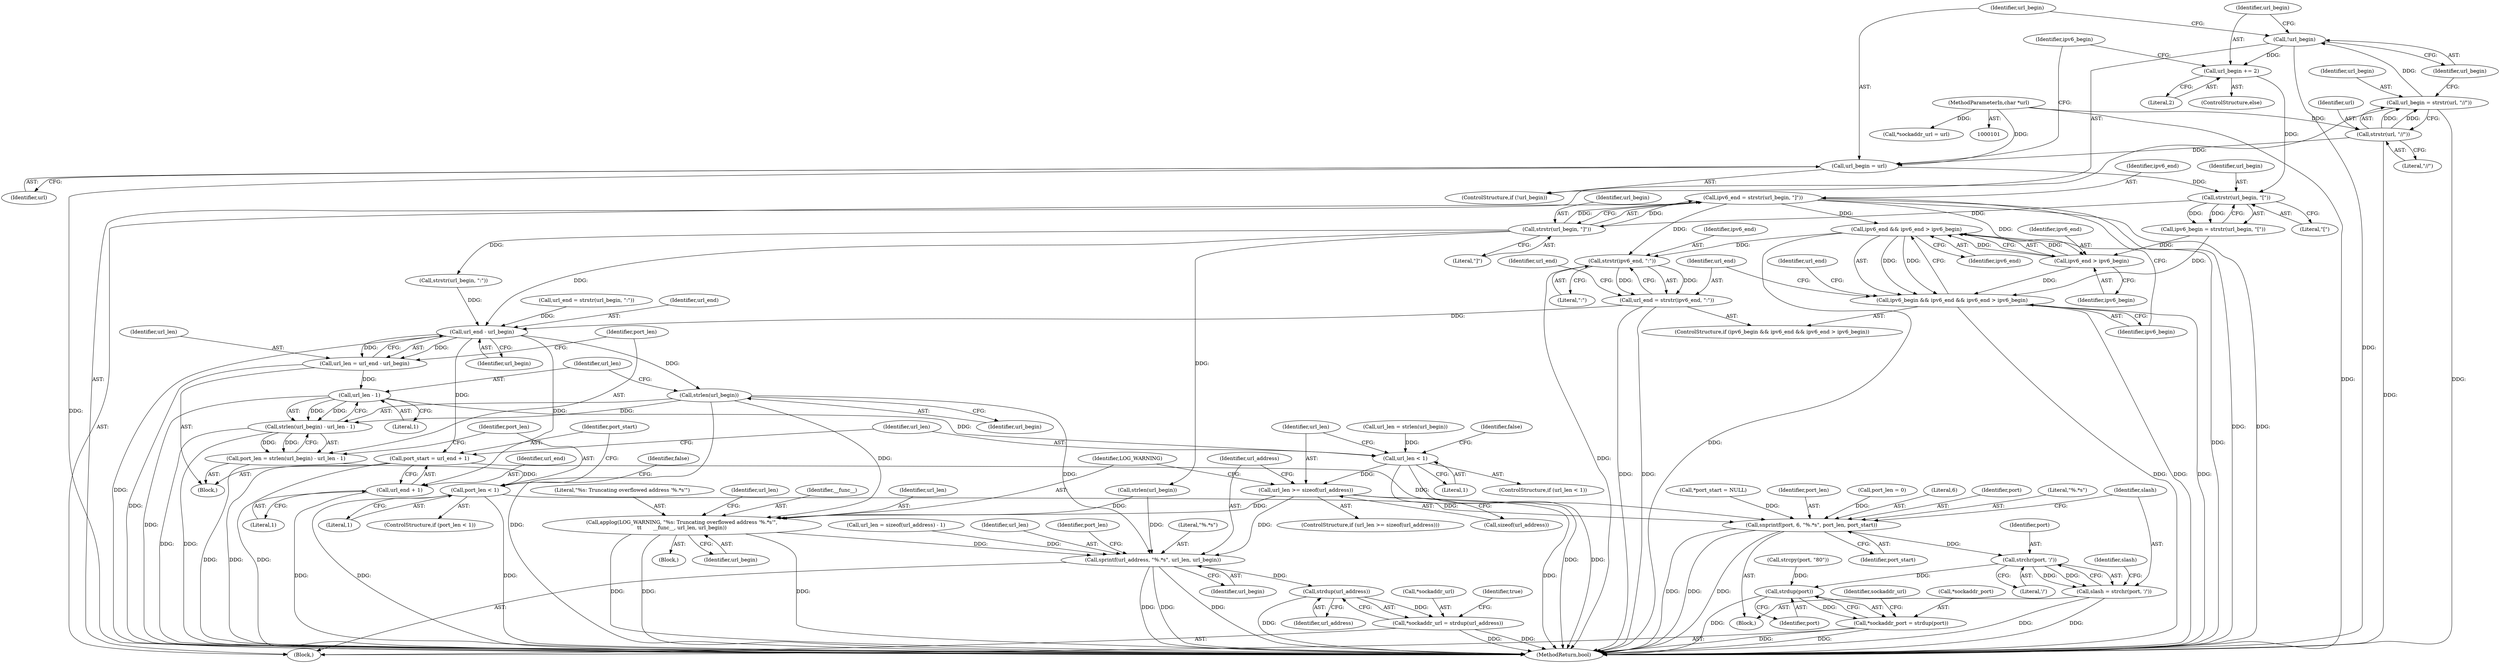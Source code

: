 digraph "0_sgminer_b65574bef233474e915fdf18614aa211e31cc6c2@API" {
"1000145" [label="(Call,ipv6_end = strstr(url_begin, \"]\"))"];
"1000147" [label="(Call,strstr(url_begin, \"]\"))"];
"1000142" [label="(Call,strstr(url_begin, \"[\"))"];
"1000133" [label="(Call,url_begin = url)"];
"1000127" [label="(Call,strstr(url, \"//\"))"];
"1000102" [label="(MethodParameterIn,char *url)"];
"1000137" [label="(Call,url_begin += 2)"];
"1000131" [label="(Call,!url_begin)"];
"1000125" [label="(Call,url_begin = strstr(url, \"//\"))"];
"1000153" [label="(Call,ipv6_end && ipv6_end > ipv6_begin)"];
"1000151" [label="(Call,ipv6_begin && ipv6_end && ipv6_end > ipv6_begin)"];
"1000160" [label="(Call,strstr(ipv6_end, \":\"))"];
"1000158" [label="(Call,url_end = strstr(ipv6_end, \":\"))"];
"1000174" [label="(Call,url_end - url_begin)"];
"1000172" [label="(Call,url_len = url_end - url_begin)"];
"1000182" [label="(Call,url_len - 1)"];
"1000179" [label="(Call,strlen(url_begin) - url_len - 1)"];
"1000177" [label="(Call,port_len = strlen(url_begin) - url_len - 1)"];
"1000186" [label="(Call,port_len < 1)"];
"1000234" [label="(Call,snprintf(port, 6, \"%.*s\", port_len, port_start))"];
"1000242" [label="(Call,strchr(port, '/'))"];
"1000240" [label="(Call,slash = strchr(port, '/'))"];
"1000258" [label="(Call,strdup(port))"];
"1000255" [label="(Call,*sockaddr_port = strdup(port))"];
"1000202" [label="(Call,url_len < 1)"];
"1000208" [label="(Call,url_len >= sizeof(url_address))"];
"1000213" [label="(Call,applog(LOG_WARNING, \"%s: Truncating overflowed address '%.*s'\",\n\t\t       __func__, url_len, url_begin))"];
"1000225" [label="(Call,sprintf(url_address, \"%.*s\", url_len, url_begin))"];
"1000263" [label="(Call,strdup(url_address))"];
"1000260" [label="(Call,*sockaddr_url = strdup(url_address))"];
"1000180" [label="(Call,strlen(url_begin))"];
"1000191" [label="(Call,port_start = url_end + 1)"];
"1000193" [label="(Call,url_end + 1)"];
"1000155" [label="(Call,ipv6_end > ipv6_begin)"];
"1000135" [label="(Identifier,url)"];
"1000219" [label="(Call,url_len = sizeof(url_address) - 1)"];
"1000263" [label="(Call,strdup(url_address))"];
"1000150" [label="(ControlStructure,if (ipv6_begin && ipv6_end && ipv6_end > ipv6_begin))"];
"1000156" [label="(Identifier,ipv6_end)"];
"1000191" [label="(Call,port_start = url_end + 1)"];
"1000161" [label="(Identifier,ipv6_end)"];
"1000213" [label="(Call,applog(LOG_WARNING, \"%s: Truncating overflowed address '%.*s'\",\n\t\t       __func__, url_len, url_begin))"];
"1000176" [label="(Identifier,url_begin)"];
"1000199" [label="(Call,strlen(url_begin))"];
"1000232" [label="(Block,)"];
"1000266" [label="(Identifier,true)"];
"1000179" [label="(Call,strlen(url_begin) - url_len - 1)"];
"1000192" [label="(Identifier,port_start)"];
"1000125" [label="(Call,url_begin = strstr(url, \"//\"))"];
"1000229" [label="(Identifier,url_begin)"];
"1000165" [label="(Identifier,url_end)"];
"1000143" [label="(Identifier,url_begin)"];
"1000154" [label="(Identifier,ipv6_end)"];
"1000134" [label="(Identifier,url_begin)"];
"1000239" [label="(Identifier,port_start)"];
"1000172" [label="(Call,url_len = url_end - url_begin)"];
"1000186" [label="(Call,port_len < 1)"];
"1000147" [label="(Call,strstr(url_begin, \"]\"))"];
"1000183" [label="(Identifier,url_len)"];
"1000212" [label="(Block,)"];
"1000228" [label="(Identifier,url_len)"];
"1000118" [label="(Call,port_len = 0)"];
"1000185" [label="(ControlStructure,if (port_len < 1))"];
"1000166" [label="(Call,strstr(url_begin, \":\"))"];
"1000261" [label="(Call,*sockaddr_url)"];
"1000243" [label="(Identifier,port)"];
"1000142" [label="(Call,strstr(url_begin, \"[\"))"];
"1000127" [label="(Call,strstr(url, \"//\"))"];
"1000132" [label="(Identifier,url_begin)"];
"1000177" [label="(Call,port_len = strlen(url_begin) - url_len - 1)"];
"1000148" [label="(Identifier,url_begin)"];
"1000203" [label="(Identifier,url_len)"];
"1000170" [label="(Identifier,url_end)"];
"1000236" [label="(Literal,6)"];
"1000140" [label="(Call,ipv6_begin = strstr(url_begin, \"[\"))"];
"1000131" [label="(Call,!url_begin)"];
"1000174" [label="(Call,url_end - url_begin)"];
"1000149" [label="(Literal,\"]\")"];
"1000260" [label="(Call,*sockaddr_url = strdup(url_address))"];
"1000164" [label="(Call,url_end = strstr(url_begin, \":\"))"];
"1000184" [label="(Literal,1)"];
"1000190" [label="(Identifier,false)"];
"1000182" [label="(Call,url_len - 1)"];
"1000141" [label="(Identifier,ipv6_begin)"];
"1000151" [label="(Call,ipv6_begin && ipv6_end && ipv6_end > ipv6_begin)"];
"1000126" [label="(Identifier,url_begin)"];
"1000259" [label="(Identifier,port)"];
"1000139" [label="(Literal,2)"];
"1000244" [label="(Literal,'/')"];
"1000235" [label="(Identifier,port)"];
"1000207" [label="(ControlStructure,if (url_len >= sizeof(url_address)))"];
"1000237" [label="(Literal,\"%.*s\")"];
"1000267" [label="(MethodReturn,bool)"];
"1000231" [label="(Identifier,port_len)"];
"1000160" [label="(Call,strstr(ipv6_end, \":\"))"];
"1000240" [label="(Call,slash = strchr(port, '/'))"];
"1000217" [label="(Identifier,url_len)"];
"1000157" [label="(Identifier,ipv6_begin)"];
"1000138" [label="(Identifier,url_begin)"];
"1000129" [label="(Literal,\"//\")"];
"1000128" [label="(Identifier,url)"];
"1000158" [label="(Call,url_end = strstr(ipv6_end, \":\"))"];
"1000111" [label="(Call,*port_start = NULL)"];
"1000225" [label="(Call,sprintf(url_address, \"%.*s\", url_len, url_begin))"];
"1000187" [label="(Identifier,port_len)"];
"1000215" [label="(Literal,\"%s: Truncating overflowed address '%.*s'\")"];
"1000201" [label="(ControlStructure,if (url_len < 1))"];
"1000130" [label="(ControlStructure,if (!url_begin))"];
"1000136" [label="(ControlStructure,else)"];
"1000256" [label="(Call,*sockaddr_port)"];
"1000209" [label="(Identifier,url_len)"];
"1000188" [label="(Literal,1)"];
"1000181" [label="(Identifier,url_begin)"];
"1000264" [label="(Identifier,url_address)"];
"1000159" [label="(Identifier,url_end)"];
"1000206" [label="(Identifier,false)"];
"1000121" [label="(Call,*sockaddr_url = url)"];
"1000195" [label="(Literal,1)"];
"1000220" [label="(Identifier,url_len)"];
"1000153" [label="(Call,ipv6_end && ipv6_end > ipv6_begin)"];
"1000218" [label="(Identifier,url_begin)"];
"1000180" [label="(Call,strlen(url_begin))"];
"1000144" [label="(Literal,\"[\")"];
"1000137" [label="(Call,url_begin += 2)"];
"1000234" [label="(Call,snprintf(port, 6, \"%.*s\", port_len, port_start))"];
"1000202" [label="(Call,url_len < 1)"];
"1000246" [label="(Identifier,slash)"];
"1000197" [label="(Call,url_len = strlen(url_begin))"];
"1000146" [label="(Identifier,ipv6_end)"];
"1000175" [label="(Identifier,url_end)"];
"1000162" [label="(Literal,\":\")"];
"1000155" [label="(Call,ipv6_end > ipv6_begin)"];
"1000194" [label="(Identifier,url_end)"];
"1000204" [label="(Literal,1)"];
"1000214" [label="(Identifier,LOG_WARNING)"];
"1000216" [label="(Identifier,__func__)"];
"1000242" [label="(Call,strchr(port, '/'))"];
"1000262" [label="(Identifier,sockaddr_url)"];
"1000210" [label="(Call,sizeof(url_address))"];
"1000258" [label="(Call,strdup(port))"];
"1000133" [label="(Call,url_begin = url)"];
"1000102" [label="(MethodParameterIn,char *url)"];
"1000178" [label="(Identifier,port_len)"];
"1000173" [label="(Identifier,url_len)"];
"1000241" [label="(Identifier,slash)"];
"1000208" [label="(Call,url_len >= sizeof(url_address))"];
"1000238" [label="(Identifier,port_len)"];
"1000227" [label="(Literal,\"%.*s\")"];
"1000145" [label="(Call,ipv6_end = strstr(url_begin, \"]\"))"];
"1000105" [label="(Block,)"];
"1000193" [label="(Call,url_end + 1)"];
"1000152" [label="(Identifier,ipv6_begin)"];
"1000252" [label="(Call,strcpy(port, \"80\"))"];
"1000226" [label="(Identifier,url_address)"];
"1000171" [label="(Block,)"];
"1000255" [label="(Call,*sockaddr_port = strdup(port))"];
"1000145" -> "1000105"  [label="AST: "];
"1000145" -> "1000147"  [label="CFG: "];
"1000146" -> "1000145"  [label="AST: "];
"1000147" -> "1000145"  [label="AST: "];
"1000152" -> "1000145"  [label="CFG: "];
"1000145" -> "1000267"  [label="DDG: "];
"1000145" -> "1000267"  [label="DDG: "];
"1000147" -> "1000145"  [label="DDG: "];
"1000147" -> "1000145"  [label="DDG: "];
"1000145" -> "1000153"  [label="DDG: "];
"1000145" -> "1000155"  [label="DDG: "];
"1000145" -> "1000160"  [label="DDG: "];
"1000147" -> "1000149"  [label="CFG: "];
"1000148" -> "1000147"  [label="AST: "];
"1000149" -> "1000147"  [label="AST: "];
"1000142" -> "1000147"  [label="DDG: "];
"1000147" -> "1000166"  [label="DDG: "];
"1000147" -> "1000174"  [label="DDG: "];
"1000147" -> "1000199"  [label="DDG: "];
"1000142" -> "1000140"  [label="AST: "];
"1000142" -> "1000144"  [label="CFG: "];
"1000143" -> "1000142"  [label="AST: "];
"1000144" -> "1000142"  [label="AST: "];
"1000140" -> "1000142"  [label="CFG: "];
"1000142" -> "1000140"  [label="DDG: "];
"1000142" -> "1000140"  [label="DDG: "];
"1000133" -> "1000142"  [label="DDG: "];
"1000137" -> "1000142"  [label="DDG: "];
"1000133" -> "1000130"  [label="AST: "];
"1000133" -> "1000135"  [label="CFG: "];
"1000134" -> "1000133"  [label="AST: "];
"1000135" -> "1000133"  [label="AST: "];
"1000141" -> "1000133"  [label="CFG: "];
"1000133" -> "1000267"  [label="DDG: "];
"1000127" -> "1000133"  [label="DDG: "];
"1000102" -> "1000133"  [label="DDG: "];
"1000127" -> "1000125"  [label="AST: "];
"1000127" -> "1000129"  [label="CFG: "];
"1000128" -> "1000127"  [label="AST: "];
"1000129" -> "1000127"  [label="AST: "];
"1000125" -> "1000127"  [label="CFG: "];
"1000127" -> "1000267"  [label="DDG: "];
"1000127" -> "1000125"  [label="DDG: "];
"1000127" -> "1000125"  [label="DDG: "];
"1000102" -> "1000127"  [label="DDG: "];
"1000102" -> "1000101"  [label="AST: "];
"1000102" -> "1000267"  [label="DDG: "];
"1000102" -> "1000121"  [label="DDG: "];
"1000137" -> "1000136"  [label="AST: "];
"1000137" -> "1000139"  [label="CFG: "];
"1000138" -> "1000137"  [label="AST: "];
"1000139" -> "1000137"  [label="AST: "];
"1000141" -> "1000137"  [label="CFG: "];
"1000131" -> "1000137"  [label="DDG: "];
"1000131" -> "1000130"  [label="AST: "];
"1000131" -> "1000132"  [label="CFG: "];
"1000132" -> "1000131"  [label="AST: "];
"1000134" -> "1000131"  [label="CFG: "];
"1000138" -> "1000131"  [label="CFG: "];
"1000131" -> "1000267"  [label="DDG: "];
"1000125" -> "1000131"  [label="DDG: "];
"1000125" -> "1000105"  [label="AST: "];
"1000126" -> "1000125"  [label="AST: "];
"1000132" -> "1000125"  [label="CFG: "];
"1000125" -> "1000267"  [label="DDG: "];
"1000153" -> "1000151"  [label="AST: "];
"1000153" -> "1000154"  [label="CFG: "];
"1000153" -> "1000155"  [label="CFG: "];
"1000154" -> "1000153"  [label="AST: "];
"1000155" -> "1000153"  [label="AST: "];
"1000151" -> "1000153"  [label="CFG: "];
"1000153" -> "1000267"  [label="DDG: "];
"1000153" -> "1000267"  [label="DDG: "];
"1000153" -> "1000151"  [label="DDG: "];
"1000153" -> "1000151"  [label="DDG: "];
"1000155" -> "1000153"  [label="DDG: "];
"1000155" -> "1000153"  [label="DDG: "];
"1000153" -> "1000160"  [label="DDG: "];
"1000151" -> "1000150"  [label="AST: "];
"1000151" -> "1000152"  [label="CFG: "];
"1000152" -> "1000151"  [label="AST: "];
"1000159" -> "1000151"  [label="CFG: "];
"1000165" -> "1000151"  [label="CFG: "];
"1000151" -> "1000267"  [label="DDG: "];
"1000151" -> "1000267"  [label="DDG: "];
"1000151" -> "1000267"  [label="DDG: "];
"1000155" -> "1000151"  [label="DDG: "];
"1000140" -> "1000151"  [label="DDG: "];
"1000160" -> "1000158"  [label="AST: "];
"1000160" -> "1000162"  [label="CFG: "];
"1000161" -> "1000160"  [label="AST: "];
"1000162" -> "1000160"  [label="AST: "];
"1000158" -> "1000160"  [label="CFG: "];
"1000160" -> "1000267"  [label="DDG: "];
"1000160" -> "1000158"  [label="DDG: "];
"1000160" -> "1000158"  [label="DDG: "];
"1000158" -> "1000150"  [label="AST: "];
"1000159" -> "1000158"  [label="AST: "];
"1000170" -> "1000158"  [label="CFG: "];
"1000158" -> "1000267"  [label="DDG: "];
"1000158" -> "1000267"  [label="DDG: "];
"1000158" -> "1000174"  [label="DDG: "];
"1000174" -> "1000172"  [label="AST: "];
"1000174" -> "1000176"  [label="CFG: "];
"1000175" -> "1000174"  [label="AST: "];
"1000176" -> "1000174"  [label="AST: "];
"1000172" -> "1000174"  [label="CFG: "];
"1000174" -> "1000267"  [label="DDG: "];
"1000174" -> "1000172"  [label="DDG: "];
"1000174" -> "1000172"  [label="DDG: "];
"1000164" -> "1000174"  [label="DDG: "];
"1000166" -> "1000174"  [label="DDG: "];
"1000174" -> "1000180"  [label="DDG: "];
"1000174" -> "1000191"  [label="DDG: "];
"1000174" -> "1000193"  [label="DDG: "];
"1000172" -> "1000171"  [label="AST: "];
"1000173" -> "1000172"  [label="AST: "];
"1000178" -> "1000172"  [label="CFG: "];
"1000172" -> "1000267"  [label="DDG: "];
"1000172" -> "1000182"  [label="DDG: "];
"1000182" -> "1000179"  [label="AST: "];
"1000182" -> "1000184"  [label="CFG: "];
"1000183" -> "1000182"  [label="AST: "];
"1000184" -> "1000182"  [label="AST: "];
"1000179" -> "1000182"  [label="CFG: "];
"1000182" -> "1000267"  [label="DDG: "];
"1000182" -> "1000179"  [label="DDG: "];
"1000182" -> "1000179"  [label="DDG: "];
"1000182" -> "1000202"  [label="DDG: "];
"1000179" -> "1000177"  [label="AST: "];
"1000180" -> "1000179"  [label="AST: "];
"1000177" -> "1000179"  [label="CFG: "];
"1000179" -> "1000267"  [label="DDG: "];
"1000179" -> "1000267"  [label="DDG: "];
"1000179" -> "1000177"  [label="DDG: "];
"1000179" -> "1000177"  [label="DDG: "];
"1000180" -> "1000179"  [label="DDG: "];
"1000177" -> "1000171"  [label="AST: "];
"1000178" -> "1000177"  [label="AST: "];
"1000187" -> "1000177"  [label="CFG: "];
"1000177" -> "1000267"  [label="DDG: "];
"1000177" -> "1000186"  [label="DDG: "];
"1000186" -> "1000185"  [label="AST: "];
"1000186" -> "1000188"  [label="CFG: "];
"1000187" -> "1000186"  [label="AST: "];
"1000188" -> "1000186"  [label="AST: "];
"1000190" -> "1000186"  [label="CFG: "];
"1000192" -> "1000186"  [label="CFG: "];
"1000186" -> "1000267"  [label="DDG: "];
"1000186" -> "1000267"  [label="DDG: "];
"1000186" -> "1000234"  [label="DDG: "];
"1000234" -> "1000232"  [label="AST: "];
"1000234" -> "1000239"  [label="CFG: "];
"1000235" -> "1000234"  [label="AST: "];
"1000236" -> "1000234"  [label="AST: "];
"1000237" -> "1000234"  [label="AST: "];
"1000238" -> "1000234"  [label="AST: "];
"1000239" -> "1000234"  [label="AST: "];
"1000241" -> "1000234"  [label="CFG: "];
"1000234" -> "1000267"  [label="DDG: "];
"1000234" -> "1000267"  [label="DDG: "];
"1000234" -> "1000267"  [label="DDG: "];
"1000118" -> "1000234"  [label="DDG: "];
"1000111" -> "1000234"  [label="DDG: "];
"1000191" -> "1000234"  [label="DDG: "];
"1000234" -> "1000242"  [label="DDG: "];
"1000242" -> "1000240"  [label="AST: "];
"1000242" -> "1000244"  [label="CFG: "];
"1000243" -> "1000242"  [label="AST: "];
"1000244" -> "1000242"  [label="AST: "];
"1000240" -> "1000242"  [label="CFG: "];
"1000242" -> "1000240"  [label="DDG: "];
"1000242" -> "1000240"  [label="DDG: "];
"1000242" -> "1000258"  [label="DDG: "];
"1000240" -> "1000232"  [label="AST: "];
"1000241" -> "1000240"  [label="AST: "];
"1000246" -> "1000240"  [label="CFG: "];
"1000240" -> "1000267"  [label="DDG: "];
"1000240" -> "1000267"  [label="DDG: "];
"1000258" -> "1000255"  [label="AST: "];
"1000258" -> "1000259"  [label="CFG: "];
"1000259" -> "1000258"  [label="AST: "];
"1000255" -> "1000258"  [label="CFG: "];
"1000258" -> "1000267"  [label="DDG: "];
"1000258" -> "1000255"  [label="DDG: "];
"1000252" -> "1000258"  [label="DDG: "];
"1000255" -> "1000105"  [label="AST: "];
"1000256" -> "1000255"  [label="AST: "];
"1000262" -> "1000255"  [label="CFG: "];
"1000255" -> "1000267"  [label="DDG: "];
"1000255" -> "1000267"  [label="DDG: "];
"1000202" -> "1000201"  [label="AST: "];
"1000202" -> "1000204"  [label="CFG: "];
"1000203" -> "1000202"  [label="AST: "];
"1000204" -> "1000202"  [label="AST: "];
"1000206" -> "1000202"  [label="CFG: "];
"1000209" -> "1000202"  [label="CFG: "];
"1000202" -> "1000267"  [label="DDG: "];
"1000202" -> "1000267"  [label="DDG: "];
"1000197" -> "1000202"  [label="DDG: "];
"1000202" -> "1000208"  [label="DDG: "];
"1000208" -> "1000207"  [label="AST: "];
"1000208" -> "1000210"  [label="CFG: "];
"1000209" -> "1000208"  [label="AST: "];
"1000210" -> "1000208"  [label="AST: "];
"1000214" -> "1000208"  [label="CFG: "];
"1000226" -> "1000208"  [label="CFG: "];
"1000208" -> "1000267"  [label="DDG: "];
"1000208" -> "1000213"  [label="DDG: "];
"1000208" -> "1000225"  [label="DDG: "];
"1000213" -> "1000212"  [label="AST: "];
"1000213" -> "1000218"  [label="CFG: "];
"1000214" -> "1000213"  [label="AST: "];
"1000215" -> "1000213"  [label="AST: "];
"1000216" -> "1000213"  [label="AST: "];
"1000217" -> "1000213"  [label="AST: "];
"1000218" -> "1000213"  [label="AST: "];
"1000220" -> "1000213"  [label="CFG: "];
"1000213" -> "1000267"  [label="DDG: "];
"1000213" -> "1000267"  [label="DDG: "];
"1000213" -> "1000267"  [label="DDG: "];
"1000199" -> "1000213"  [label="DDG: "];
"1000180" -> "1000213"  [label="DDG: "];
"1000213" -> "1000225"  [label="DDG: "];
"1000225" -> "1000105"  [label="AST: "];
"1000225" -> "1000229"  [label="CFG: "];
"1000226" -> "1000225"  [label="AST: "];
"1000227" -> "1000225"  [label="AST: "];
"1000228" -> "1000225"  [label="AST: "];
"1000229" -> "1000225"  [label="AST: "];
"1000231" -> "1000225"  [label="CFG: "];
"1000225" -> "1000267"  [label="DDG: "];
"1000225" -> "1000267"  [label="DDG: "];
"1000225" -> "1000267"  [label="DDG: "];
"1000219" -> "1000225"  [label="DDG: "];
"1000199" -> "1000225"  [label="DDG: "];
"1000180" -> "1000225"  [label="DDG: "];
"1000225" -> "1000263"  [label="DDG: "];
"1000263" -> "1000260"  [label="AST: "];
"1000263" -> "1000264"  [label="CFG: "];
"1000264" -> "1000263"  [label="AST: "];
"1000260" -> "1000263"  [label="CFG: "];
"1000263" -> "1000267"  [label="DDG: "];
"1000263" -> "1000260"  [label="DDG: "];
"1000260" -> "1000105"  [label="AST: "];
"1000261" -> "1000260"  [label="AST: "];
"1000266" -> "1000260"  [label="CFG: "];
"1000260" -> "1000267"  [label="DDG: "];
"1000260" -> "1000267"  [label="DDG: "];
"1000180" -> "1000181"  [label="CFG: "];
"1000181" -> "1000180"  [label="AST: "];
"1000183" -> "1000180"  [label="CFG: "];
"1000180" -> "1000267"  [label="DDG: "];
"1000191" -> "1000171"  [label="AST: "];
"1000191" -> "1000193"  [label="CFG: "];
"1000192" -> "1000191"  [label="AST: "];
"1000193" -> "1000191"  [label="AST: "];
"1000203" -> "1000191"  [label="CFG: "];
"1000191" -> "1000267"  [label="DDG: "];
"1000191" -> "1000267"  [label="DDG: "];
"1000193" -> "1000195"  [label="CFG: "];
"1000194" -> "1000193"  [label="AST: "];
"1000195" -> "1000193"  [label="AST: "];
"1000193" -> "1000267"  [label="DDG: "];
"1000155" -> "1000157"  [label="CFG: "];
"1000156" -> "1000155"  [label="AST: "];
"1000157" -> "1000155"  [label="AST: "];
"1000140" -> "1000155"  [label="DDG: "];
}
